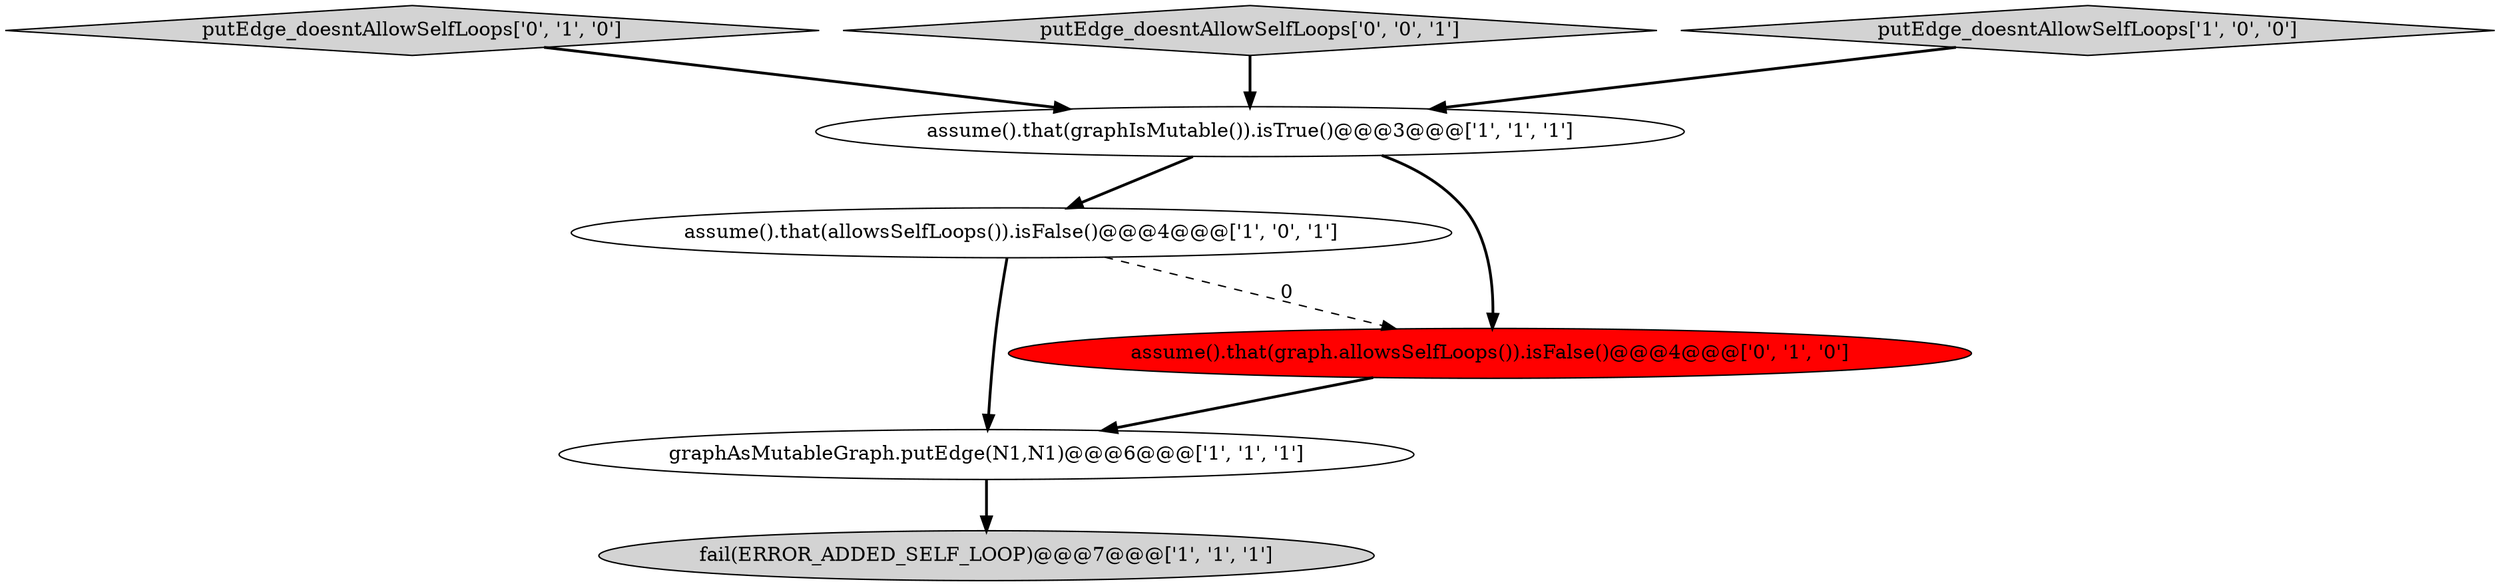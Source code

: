 digraph {
5 [style = filled, label = "putEdge_doesntAllowSelfLoops['0', '1', '0']", fillcolor = lightgray, shape = diamond image = "AAA0AAABBB2BBB"];
1 [style = filled, label = "assume().that(allowsSelfLoops()).isFalse()@@@4@@@['1', '0', '1']", fillcolor = white, shape = ellipse image = "AAA0AAABBB1BBB"];
4 [style = filled, label = "graphAsMutableGraph.putEdge(N1,N1)@@@6@@@['1', '1', '1']", fillcolor = white, shape = ellipse image = "AAA0AAABBB1BBB"];
0 [style = filled, label = "assume().that(graphIsMutable()).isTrue()@@@3@@@['1', '1', '1']", fillcolor = white, shape = ellipse image = "AAA0AAABBB1BBB"];
6 [style = filled, label = "assume().that(graph.allowsSelfLoops()).isFalse()@@@4@@@['0', '1', '0']", fillcolor = red, shape = ellipse image = "AAA1AAABBB2BBB"];
7 [style = filled, label = "putEdge_doesntAllowSelfLoops['0', '0', '1']", fillcolor = lightgray, shape = diamond image = "AAA0AAABBB3BBB"];
2 [style = filled, label = "fail(ERROR_ADDED_SELF_LOOP)@@@7@@@['1', '1', '1']", fillcolor = lightgray, shape = ellipse image = "AAA0AAABBB1BBB"];
3 [style = filled, label = "putEdge_doesntAllowSelfLoops['1', '0', '0']", fillcolor = lightgray, shape = diamond image = "AAA0AAABBB1BBB"];
6->4 [style = bold, label=""];
1->4 [style = bold, label=""];
7->0 [style = bold, label=""];
4->2 [style = bold, label=""];
5->0 [style = bold, label=""];
0->6 [style = bold, label=""];
1->6 [style = dashed, label="0"];
0->1 [style = bold, label=""];
3->0 [style = bold, label=""];
}
